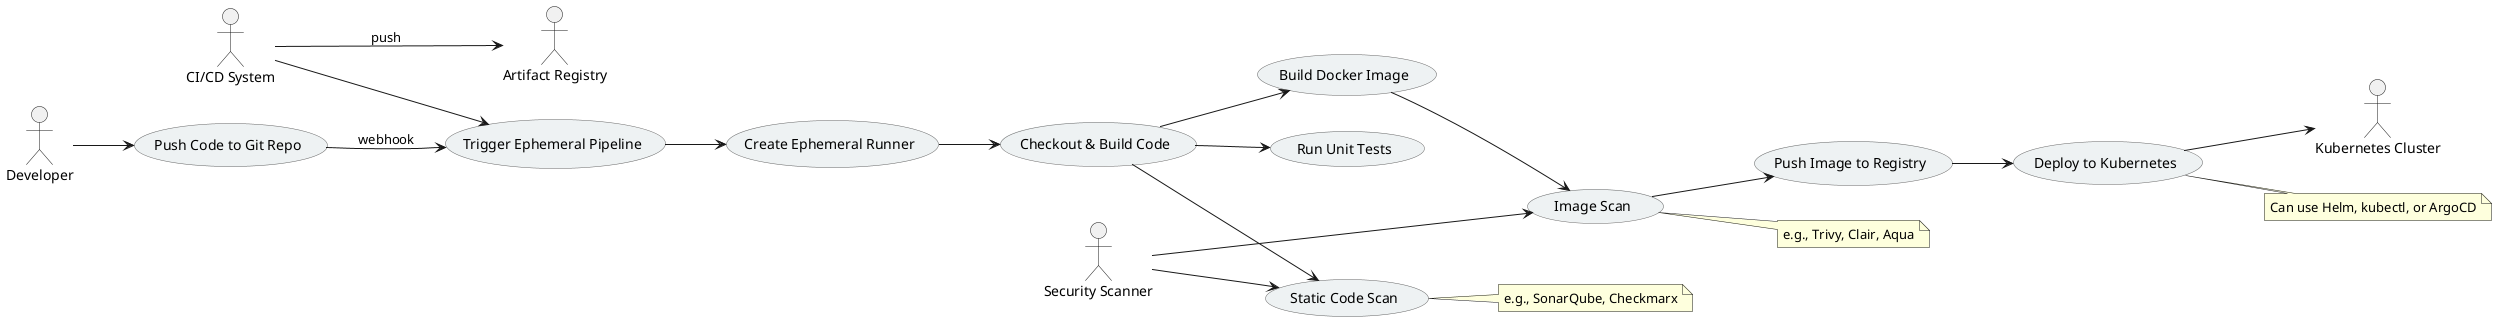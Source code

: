 @startuml
	left to right direction
	skinparam packageStyle rectangle
	skinparam usecase {
	  BackgroundColor #EEF2F3
	  BorderColor #666
	}
	
	actor Developer
	actor "CI/CD System" as CICD
	actor "Security Scanner" as Scanner
	actor "Artifact Registry" as Registry
	actor "Kubernetes Cluster" as K8s
	
	Developer --> (Push Code to Git Repo)
	(Push Code to Git Repo) --> (Trigger Ephemeral Pipeline) : webhook
	
	CICD --> (Trigger Ephemeral Pipeline)
	(Trigger Ephemeral Pipeline) --> (Create Ephemeral Runner)
	(Create Ephemeral Runner) --> (Checkout & Build Code)
	(Checkout & Build Code) --> (Run Unit Tests)
	
	(Checkout & Build Code) --> (Static Code Scan)
	Scanner --> (Static Code Scan)
	
	(Checkout & Build Code) --> (Build Docker Image)
	(Build Docker Image) --> (Image Scan)
	Scanner --> (Image Scan)
	
	(Image Scan) --> (Push Image to Registry)
	CICD --> Registry : push
	(Push Image to Registry) --> (Deploy to Kubernetes)
	(Deploy to Kubernetes) --> K8s
	
	note right of (Static Code Scan)
		e.g., SonarQube, Checkmarx
	end note
	
	note right of (Image Scan)
		e.g., Trivy, Clair, Aqua
	end note
	
	note right of (Deploy to Kubernetes)
		Can use Helm, kubectl, or ArgoCD
	end note
@enduml
